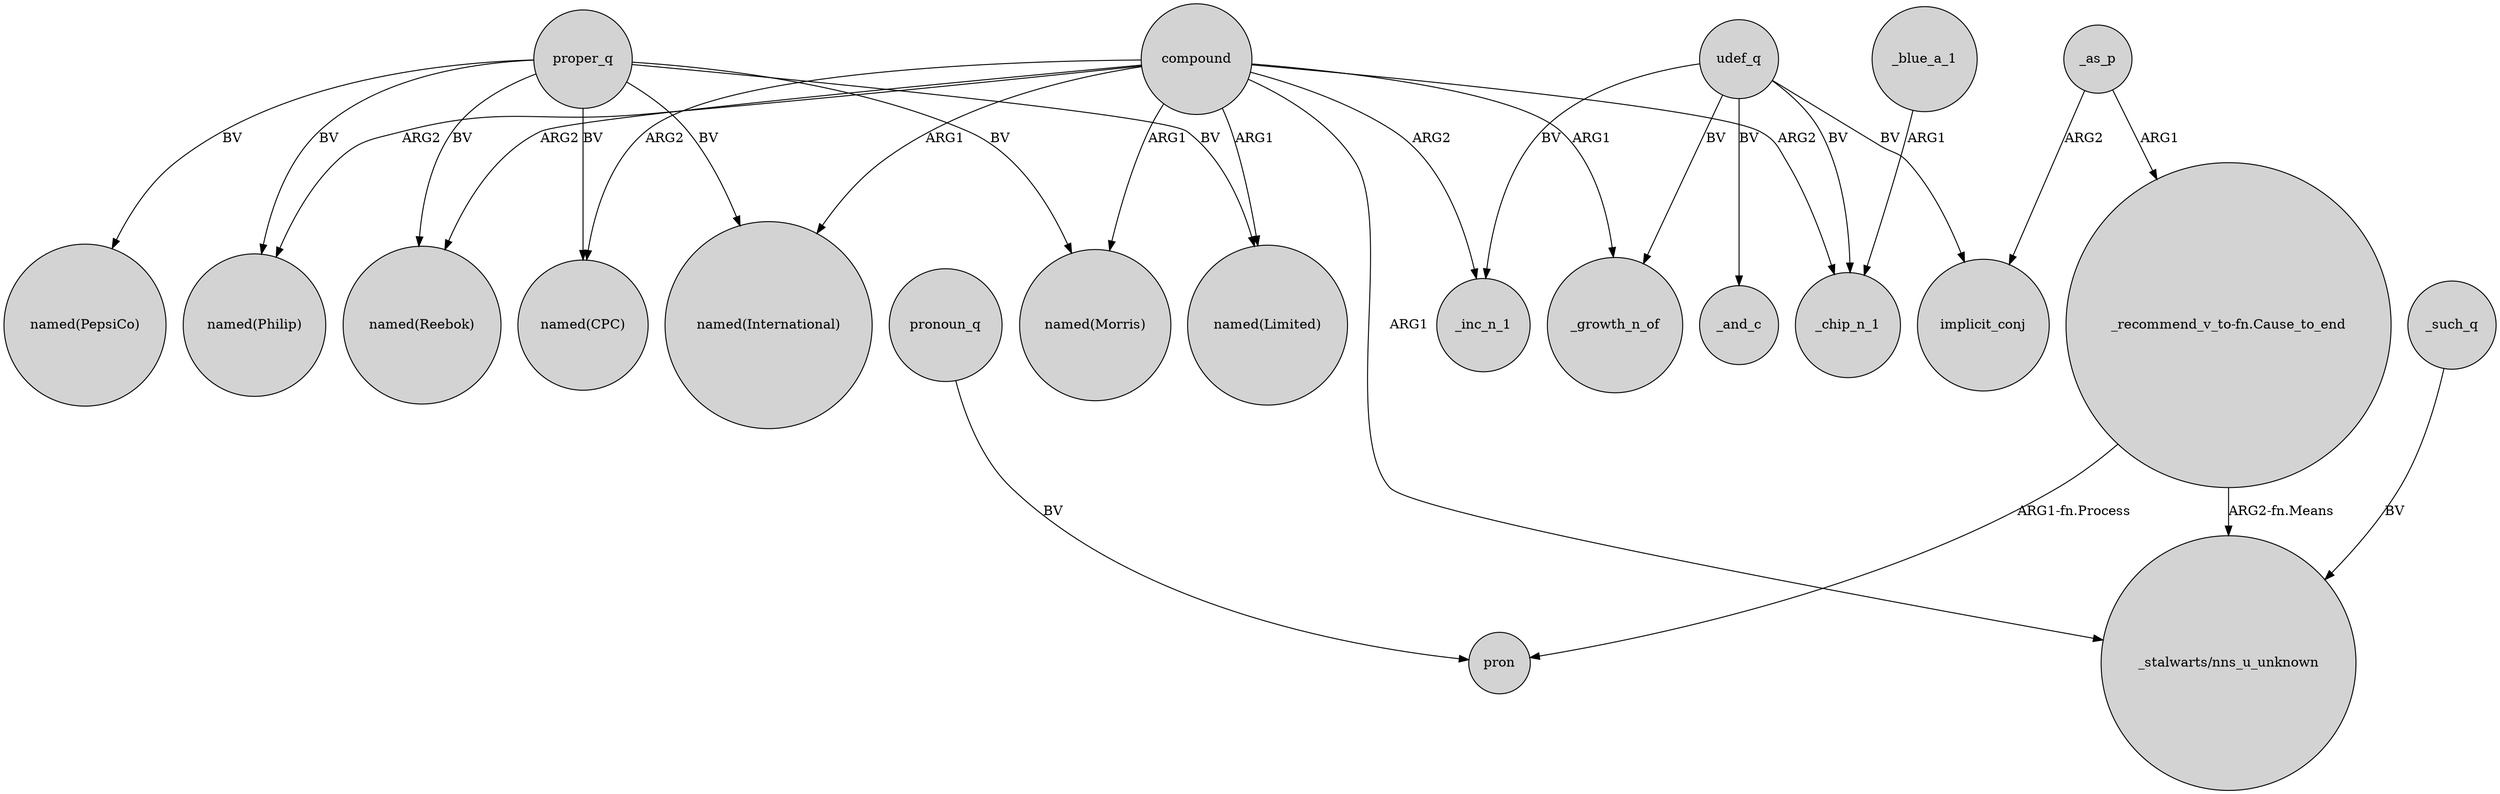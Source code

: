 digraph {
	node [shape=circle style=filled]
	compound -> "named(Reebok)" [label=ARG2]
	proper_q -> "named(Philip)" [label=BV]
	compound -> "named(International)" [label=ARG1]
	proper_q -> "named(CPC)" [label=BV]
	udef_q -> _and_c [label=BV]
	compound -> "named(Morris)" [label=ARG1]
	pronoun_q -> pron [label=BV]
	udef_q -> _inc_n_1 [label=BV]
	"_recommend_v_to-fn.Cause_to_end" -> "_stalwarts/nns_u_unknown" [label="ARG2-fn.Means"]
	_blue_a_1 -> _chip_n_1 [label=ARG1]
	compound -> _inc_n_1 [label=ARG2]
	proper_q -> "named(International)" [label=BV]
	compound -> "named(Limited)" [label=ARG1]
	compound -> "named(CPC)" [label=ARG2]
	_as_p -> "_recommend_v_to-fn.Cause_to_end" [label=ARG1]
	proper_q -> "named(PepsiCo)" [label=BV]
	proper_q -> "named(Limited)" [label=BV]
	compound -> "_stalwarts/nns_u_unknown" [label=ARG1]
	udef_q -> _growth_n_of [label=BV]
	proper_q -> "named(Reebok)" [label=BV]
	"_recommend_v_to-fn.Cause_to_end" -> pron [label="ARG1-fn.Process"]
	udef_q -> _chip_n_1 [label=BV]
	compound -> _growth_n_of [label=ARG1]
	_as_p -> implicit_conj [label=ARG2]
	compound -> _chip_n_1 [label=ARG2]
	compound -> "named(Philip)" [label=ARG2]
	_such_q -> "_stalwarts/nns_u_unknown" [label=BV]
	udef_q -> implicit_conj [label=BV]
	proper_q -> "named(Morris)" [label=BV]
}
